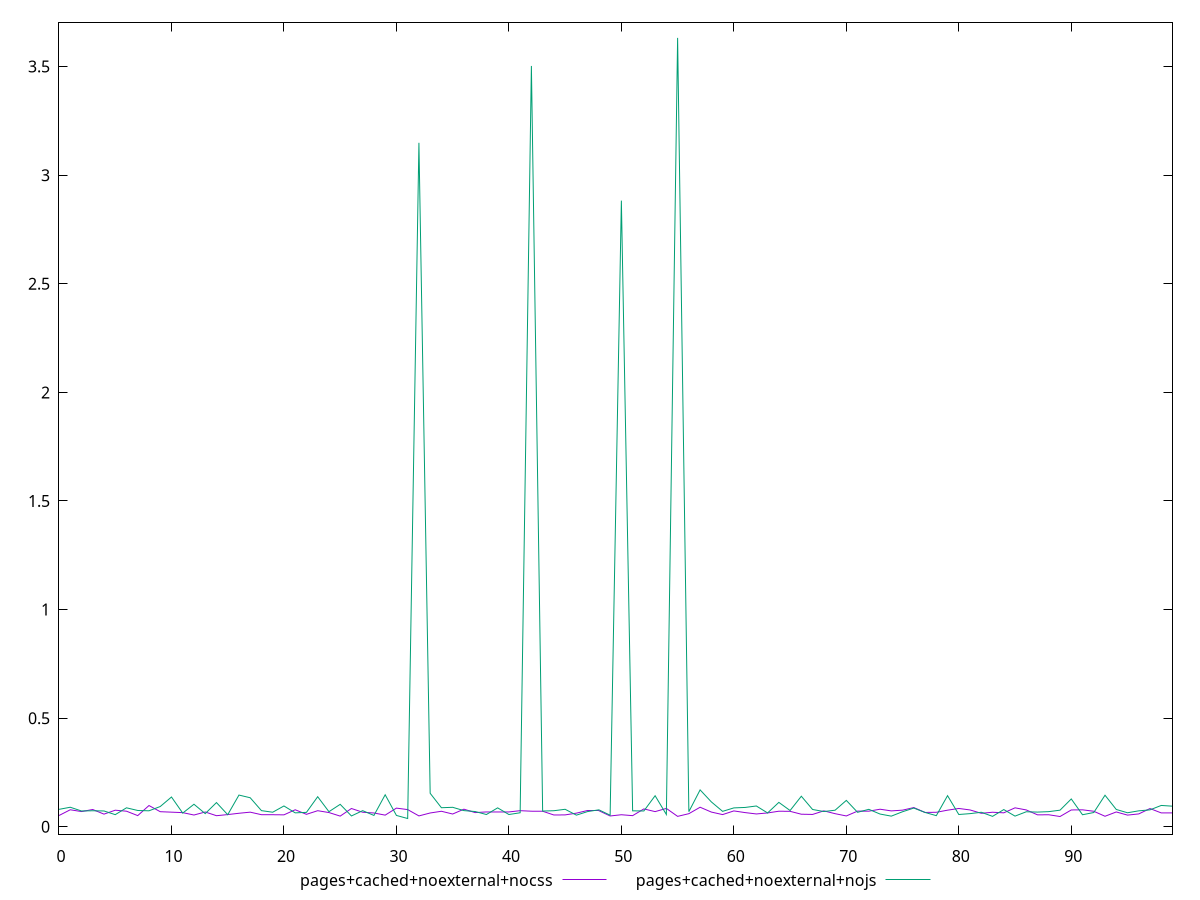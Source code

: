 reset

$pagesCachedNoexternalNocss <<EOF
0 0.052
1 0.0785
2 0.0702
3 0.0797
4 0.058399999999999994
5 0.0765
6 0.07189999999999999
7 0.0516
8 0.09799999999999998
9 0.0696
10 0.0675
11 0.0653
12 0.0543
13 0.0683
14 0.051199999999999996
15 0.05629999999999999
16 0.0624
17 0.0675
18 0.055800000000000016
19 0.0557
20 0.0551
21 0.0785
22 0.057499999999999996
23 0.07419999999999999
24 0.0657
25 0.0493
26 0.08429999999999999
27 0.0671
28 0.0637
29 0.0538
30 0.0861
31 0.07930000000000001
32 0.0502
33 0.0637
34 0.0716
35 0.058899999999999994
36 0.0812
37 0.0655
38 0.0685
39 0.0683
40 0.0685
41 0.0743
42 0.07189999999999999
43 0.0717
44 0.054400000000000004
45 0.054900000000000004
46 0.0629
47 0.0773
48 0.0773
49 0.0499
50 0.055600000000000004
51 0.0514
52 0.0824
53 0.06999999999999999
54 0.0847
55 0.0481
56 0.0605
57 0.0902
58 0.0679
59 0.05629999999999999
60 0.0732
61 0.0655
62 0.059199999999999996
63 0.0639
64 0.07179999999999999
65 0.0713
66 0.057999999999999996
67 0.05699999999999999
68 0.0735
69 0.0605
70 0.049999999999999996
71 0.07229999999999999
72 0.072
73 0.081
74 0.07329999999999999
75 0.07669999999999999
76 0.0886
77 0.0662
78 0.0669
79 0.0766
80 0.0845
81 0.0777
82 0.062200000000000005
83 0.0671
84 0.0644
85 0.08739999999999999
86 0.0777
87 0.05510000000000001
88 0.05550000000000001
89 0.0474
90 0.07759999999999999
91 0.0783
92 0.0716
93 0.0486
94 0.0684
95 0.05389999999999999
96 0.059399999999999994
97 0.0841
98 0.064
99 0.0642
EOF

$pagesCachedNoexternalNojs <<EOF
0 0.0804
1 0.0901
2 0.07289999999999999
3 0.0739
4 0.073
5 0.05600000000000001
6 0.08750000000000001
7 0.07519999999999999
8 0.0737
9 0.0934
10 0.13720000000000002
11 0.06319999999999999
12 0.10389999999999999
13 0.0607
14 0.11160000000000002
15 0.0558
16 0.1462
17 0.1338
18 0.0745
19 0.0672
20 0.096
21 0.0643
22 0.0665
23 0.13859999999999997
24 0.0696
25 0.1035
26 0.049999999999999996
27 0.0744
28 0.05239999999999999
29 0.1475
30 0.052399999999999995
31 0.0382
32 3.149
33 0.1544
34 0.0879
35 0.0898
36 0.0746
37 0.07039999999999999
38 0.05659999999999999
39 0.08729999999999999
40 0.05659999999999999
41 0.0647
42 3.503
43 0.0726
44 0.0741
45 0.08070000000000001
46 0.0537
47 0.0702
48 0.07819999999999999
49 0.0535
50 2.883
51 0.0736
52 0.073
53 0.1431
54 0.05679999999999999
55 3.6319999999999997
56 0.06969999999999998
57 0.16999999999999998
58 0.1147
59 0.07119999999999999
60 0.08710000000000001
61 0.0892
62 0.0959
63 0.0638
64 0.11249999999999999
65 0.075
66 0.14079999999999998
67 0.0798
68 0.07039999999999999
69 0.0764
70 0.12159999999999999
71 0.0668
72 0.0805
73 0.05879999999999999
74 0.0492
75 0.06939999999999999
76 0.0863
77 0.0661
78 0.0514
79 0.1434
80 0.056699999999999987
81 0.06069999999999999
82 0.067
83 0.0481
84 0.0794
85 0.0493
86 0.06929999999999999
87 0.0678
88 0.06989999999999999
89 0.0766
90 0.1283
91 0.055600000000000004
92 0.0658
93 0.14539999999999997
94 0.07990000000000001
95 0.0647
96 0.0736
97 0.0781
98 0.0984
99 0.09499999999999999
EOF

set key outside below
set xrange [0:99]
set yrange [-0.033676:3.7038759999999997]
set terminal svg size 640, 500 enhanced background rgb 'white'
set output "report_00007_2020-12-11T15:55:29.892Z/network-rtt/comparison/line/9_vs_10.svg"

plot $pagesCachedNoexternalNocss title "pages+cached+noexternal+nocss" with line, \
     $pagesCachedNoexternalNojs title "pages+cached+noexternal+nojs" with line

reset
